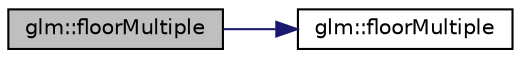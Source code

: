 digraph "glm::floorMultiple"
{
 // LATEX_PDF_SIZE
  edge [fontname="Helvetica",fontsize="10",labelfontname="Helvetica",labelfontsize="10"];
  node [fontname="Helvetica",fontsize="10",shape=record];
  rankdir="LR";
  Node1 [label="glm::floorMultiple",height=0.2,width=0.4,color="black", fillcolor="grey75", style="filled", fontcolor="black",tooltip=" "];
  Node1 -> Node2 [color="midnightblue",fontsize="10",style="solid",fontname="Helvetica"];
  Node2 [label="glm::floorMultiple",height=0.2,width=0.4,color="black", fillcolor="white", style="filled",URL="$group__gtc__round.html#ga9eafb9dbedf84e5cece65c2fe9d5631d",tooltip=" "];
}
